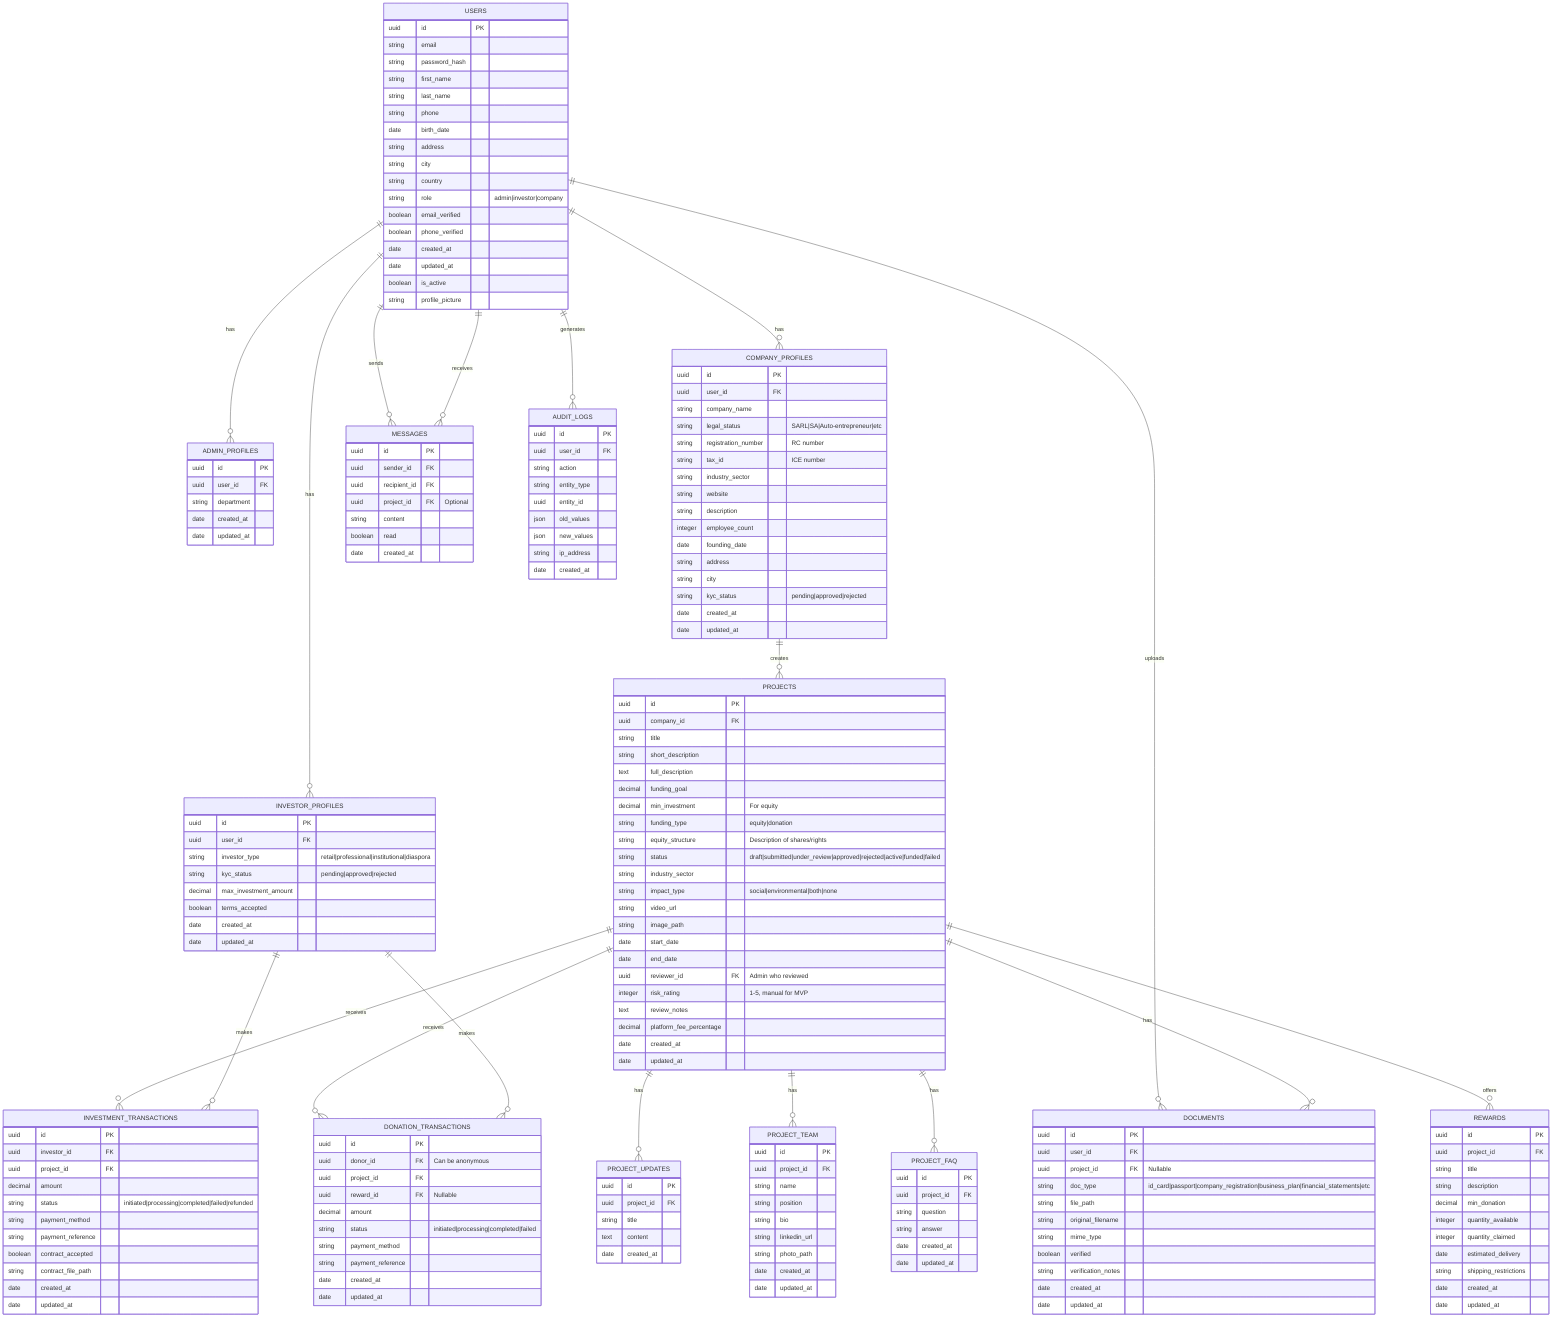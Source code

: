 erDiagram
    USERS {
        uuid id PK
        string email
        string password_hash
        string first_name
        string last_name
        string phone
        date birth_date
        string address
        string city
        string country
        string role "admin|investor|company"
        boolean email_verified
        boolean phone_verified
        date created_at
        date updated_at
        boolean is_active
        string profile_picture
    }
    
    ADMIN_PROFILES {
        uuid id PK
        uuid user_id FK
        string department
        date created_at
        date updated_at
    }
    
    INVESTOR_PROFILES {
        uuid id PK
        uuid user_id FK
        string investor_type "retail|professional|institutional|diaspora"
        string kyc_status "pending|approved|rejected"
        decimal max_investment_amount
        boolean terms_accepted
        date created_at
        date updated_at
    }
    
    COMPANY_PROFILES {
        uuid id PK
        uuid user_id FK
        string company_name
        string legal_status "SARL|SA|Auto-entrepreneur|etc"
        string registration_number "RC number"
        string tax_id "ICE number"
        string industry_sector
        string website
        string description
        integer employee_count
        date founding_date
        string address
        string city
        string kyc_status "pending|approved|rejected"
        date created_at
        date updated_at
    }
    
    DOCUMENTS {
        uuid id PK
        uuid user_id FK
        uuid project_id FK "Nullable"
        string doc_type "id_card|passport|company_registration|business_plan|financial_statements|etc"
        string file_path
        string original_filename
        string mime_type
        boolean verified
        string verification_notes
        date created_at
        date updated_at
    }
    
    PROJECTS {
        uuid id PK
        uuid company_id FK
        string title
        string short_description
        text full_description
        decimal funding_goal
        decimal min_investment "For equity"
        string funding_type "equity|donation"
        string equity_structure "Description of shares/rights"
        string status "draft|submitted|under_review|approved|rejected|active|funded|failed"
        string industry_sector
        string impact_type "social|environmental|both|none"
        string video_url
        string image_path
        date start_date
        date end_date
        uuid reviewer_id FK "Admin who reviewed"
        integer risk_rating "1-5, manual for MVP"
        text review_notes
        decimal platform_fee_percentage
        date created_at
        date updated_at
    }
    
    PROJECT_UPDATES {
        uuid id PK
        uuid project_id FK
        string title
        text content
        date created_at
    }
    
    PROJECT_TEAM {
        uuid id PK
        uuid project_id FK
        string name
        string position
        string bio
        string linkedin_url
        string photo_path
        date created_at
        date updated_at
    }
    
    PROJECT_FAQ {
        uuid id PK
        uuid project_id FK
        string question
        string answer
        date created_at
        date updated_at
    }
    
    INVESTMENT_TRANSACTIONS {
        uuid id PK
        uuid investor_id FK
        uuid project_id FK
        decimal amount
        string status "initiated|processing|completed|failed|refunded"
        string payment_method
        string payment_reference
        boolean contract_accepted
        string contract_file_path
        date created_at
        date updated_at
    }
    
    DONATION_TRANSACTIONS {
        uuid id PK
        uuid donor_id FK "Can be anonymous"
        uuid project_id FK
        uuid reward_id FK "Nullable"
        decimal amount
        string status "initiated|processing|completed|failed"
        string payment_method 
        string payment_reference
        date created_at
        date updated_at
    }
    
    REWARDS {
        uuid id PK
        uuid project_id FK
        string title
        string description
        decimal min_donation
        integer quantity_available
        integer quantity_claimed
        date estimated_delivery
        string shipping_restrictions
        date created_at
        date updated_at
    }
    
    MESSAGES {
        uuid id PK
        uuid sender_id FK
        uuid recipient_id FK
        uuid project_id FK "Optional"
        string content
        boolean read
        date created_at
    }
    
    AUDIT_LOGS {
        uuid id PK
        uuid user_id FK
        string action
        string entity_type
        uuid entity_id
        json old_values
        json new_values
        string ip_address
        date created_at
    }

    USERS ||--o{ ADMIN_PROFILES : has
    USERS ||--o{ INVESTOR_PROFILES : has
    USERS ||--o{ COMPANY_PROFILES : has
    USERS ||--o{ DOCUMENTS : uploads
    COMPANY_PROFILES ||--o{ PROJECTS : creates
    PROJECTS ||--o{ PROJECT_UPDATES : has
    PROJECTS ||--o{ PROJECT_TEAM : has
    PROJECTS ||--o{ PROJECT_FAQ : has
    PROJECTS ||--o{ DOCUMENTS : has
    PROJECTS ||--o{ INVESTMENT_TRANSACTIONS : receives
    PROJECTS ||--o{ DONATION_TRANSACTIONS : receives
    PROJECTS ||--o{ REWARDS : offers
    INVESTOR_PROFILES ||--o{ INVESTMENT_TRANSACTIONS : makes
    INVESTOR_PROFILES ||--o{ DONATION_TRANSACTIONS : makes
    USERS ||--o{ MESSAGES : sends
    USERS ||--o{ MESSAGES : receives
    USERS ||--o{ AUDIT_LOGS : generates